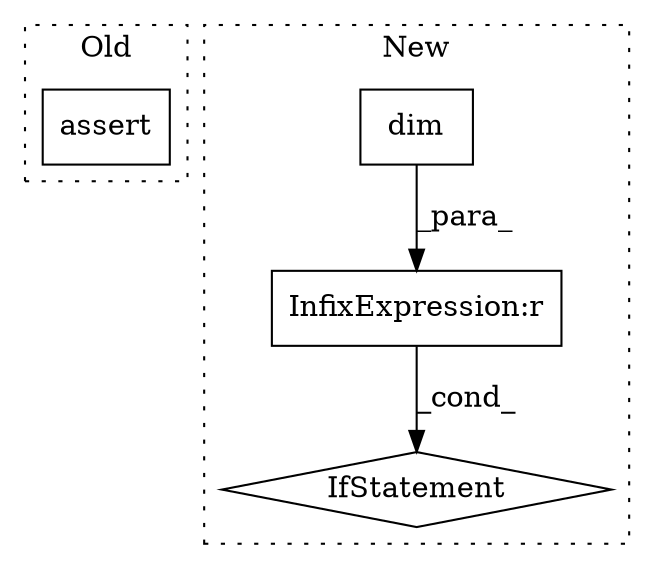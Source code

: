 digraph G {
subgraph cluster0 {
1 [label="assert" a="6" s="2306" l="7" shape="box"];
label = "Old";
style="dotted";
}
subgraph cluster1 {
2 [label="dim" a="32" s="2495" l="5" shape="box"];
3 [label="IfStatement" a="25" s="2485,2518" l="4,2" shape="diamond"];
4 [label="InfixExpression:r" a="27" s="2500" l="4" shape="box"];
label = "New";
style="dotted";
}
2 -> 4 [label="_para_"];
4 -> 3 [label="_cond_"];
}